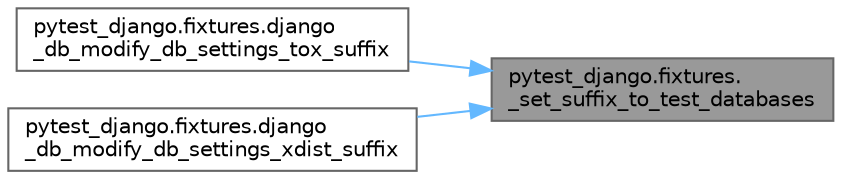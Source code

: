 digraph "pytest_django.fixtures._set_suffix_to_test_databases"
{
 // LATEX_PDF_SIZE
  bgcolor="transparent";
  edge [fontname=Helvetica,fontsize=10,labelfontname=Helvetica,labelfontsize=10];
  node [fontname=Helvetica,fontsize=10,shape=box,height=0.2,width=0.4];
  rankdir="RL";
  Node1 [id="Node000001",label="pytest_django.fixtures.\l_set_suffix_to_test_databases",height=0.2,width=0.4,color="gray40", fillcolor="grey60", style="filled", fontcolor="black",tooltip=" "];
  Node1 -> Node2 [id="edge1_Node000001_Node000002",dir="back",color="steelblue1",style="solid",tooltip=" "];
  Node2 [id="Node000002",label="pytest_django.fixtures.django\l_db_modify_db_settings_tox_suffix",height=0.2,width=0.4,color="grey40", fillcolor="white", style="filled",URL="$namespacepytest__django_1_1fixtures.html#ab56623e3d219cf0532309aaf6bc263f3",tooltip=" "];
  Node1 -> Node3 [id="edge2_Node000001_Node000003",dir="back",color="steelblue1",style="solid",tooltip=" "];
  Node3 [id="Node000003",label="pytest_django.fixtures.django\l_db_modify_db_settings_xdist_suffix",height=0.2,width=0.4,color="grey40", fillcolor="white", style="filled",URL="$namespacepytest__django_1_1fixtures.html#a013dc50abdfc75cbd307707a21858d1f",tooltip=" "];
}
